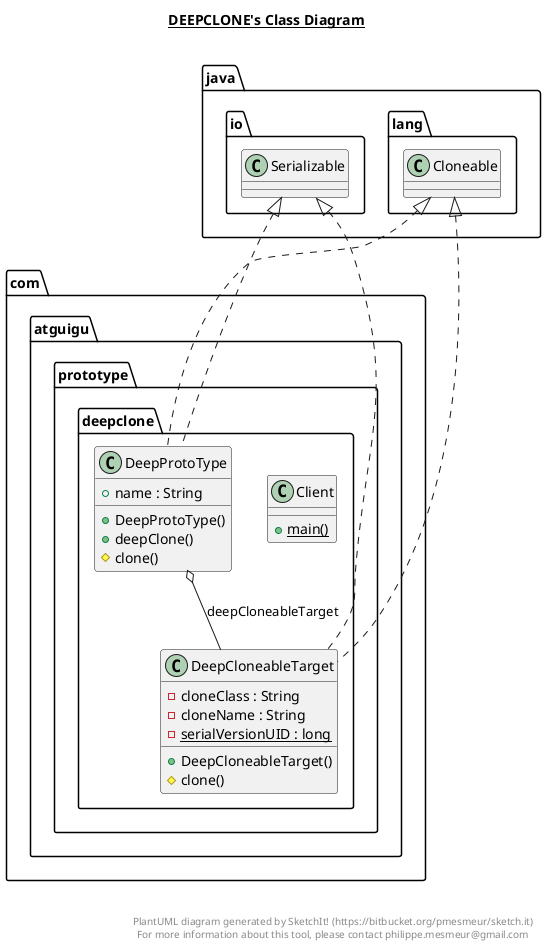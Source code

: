 @startuml

title __DEEPCLONE's Class Diagram__\n

  namespace com.atguigu.prototype {
    namespace deepclone {
      class com.atguigu.prototype.deepclone.Client {
          {static} + main()
      }
    }
  }
  

  namespace com.atguigu.prototype {
    namespace deepclone {
      class com.atguigu.prototype.deepclone.DeepCloneableTarget {
          - cloneClass : String
          - cloneName : String
          {static} - serialVersionUID : long
          + DeepCloneableTarget()
          # clone()
      }
    }
  }
  

  namespace com.atguigu.prototype {
    namespace deepclone {
      class com.atguigu.prototype.deepclone.DeepProtoType {
          + name : String
          + DeepProtoType()
          + deepClone()
          # clone()
      }
    }
  }
  

  com.atguigu.prototype.deepclone.DeepCloneableTarget .up.|> java.io.Serializable
  com.atguigu.prototype.deepclone.DeepCloneableTarget .up.|> java.lang.Cloneable
  com.atguigu.prototype.deepclone.DeepProtoType .up.|> java.io.Serializable
  com.atguigu.prototype.deepclone.DeepProtoType .up.|> java.lang.Cloneable
  com.atguigu.prototype.deepclone.DeepProtoType o-- com.atguigu.prototype.deepclone.DeepCloneableTarget : deepCloneableTarget


right footer


PlantUML diagram generated by SketchIt! (https://bitbucket.org/pmesmeur/sketch.it)
For more information about this tool, please contact philippe.mesmeur@gmail.com
endfooter

@enduml
